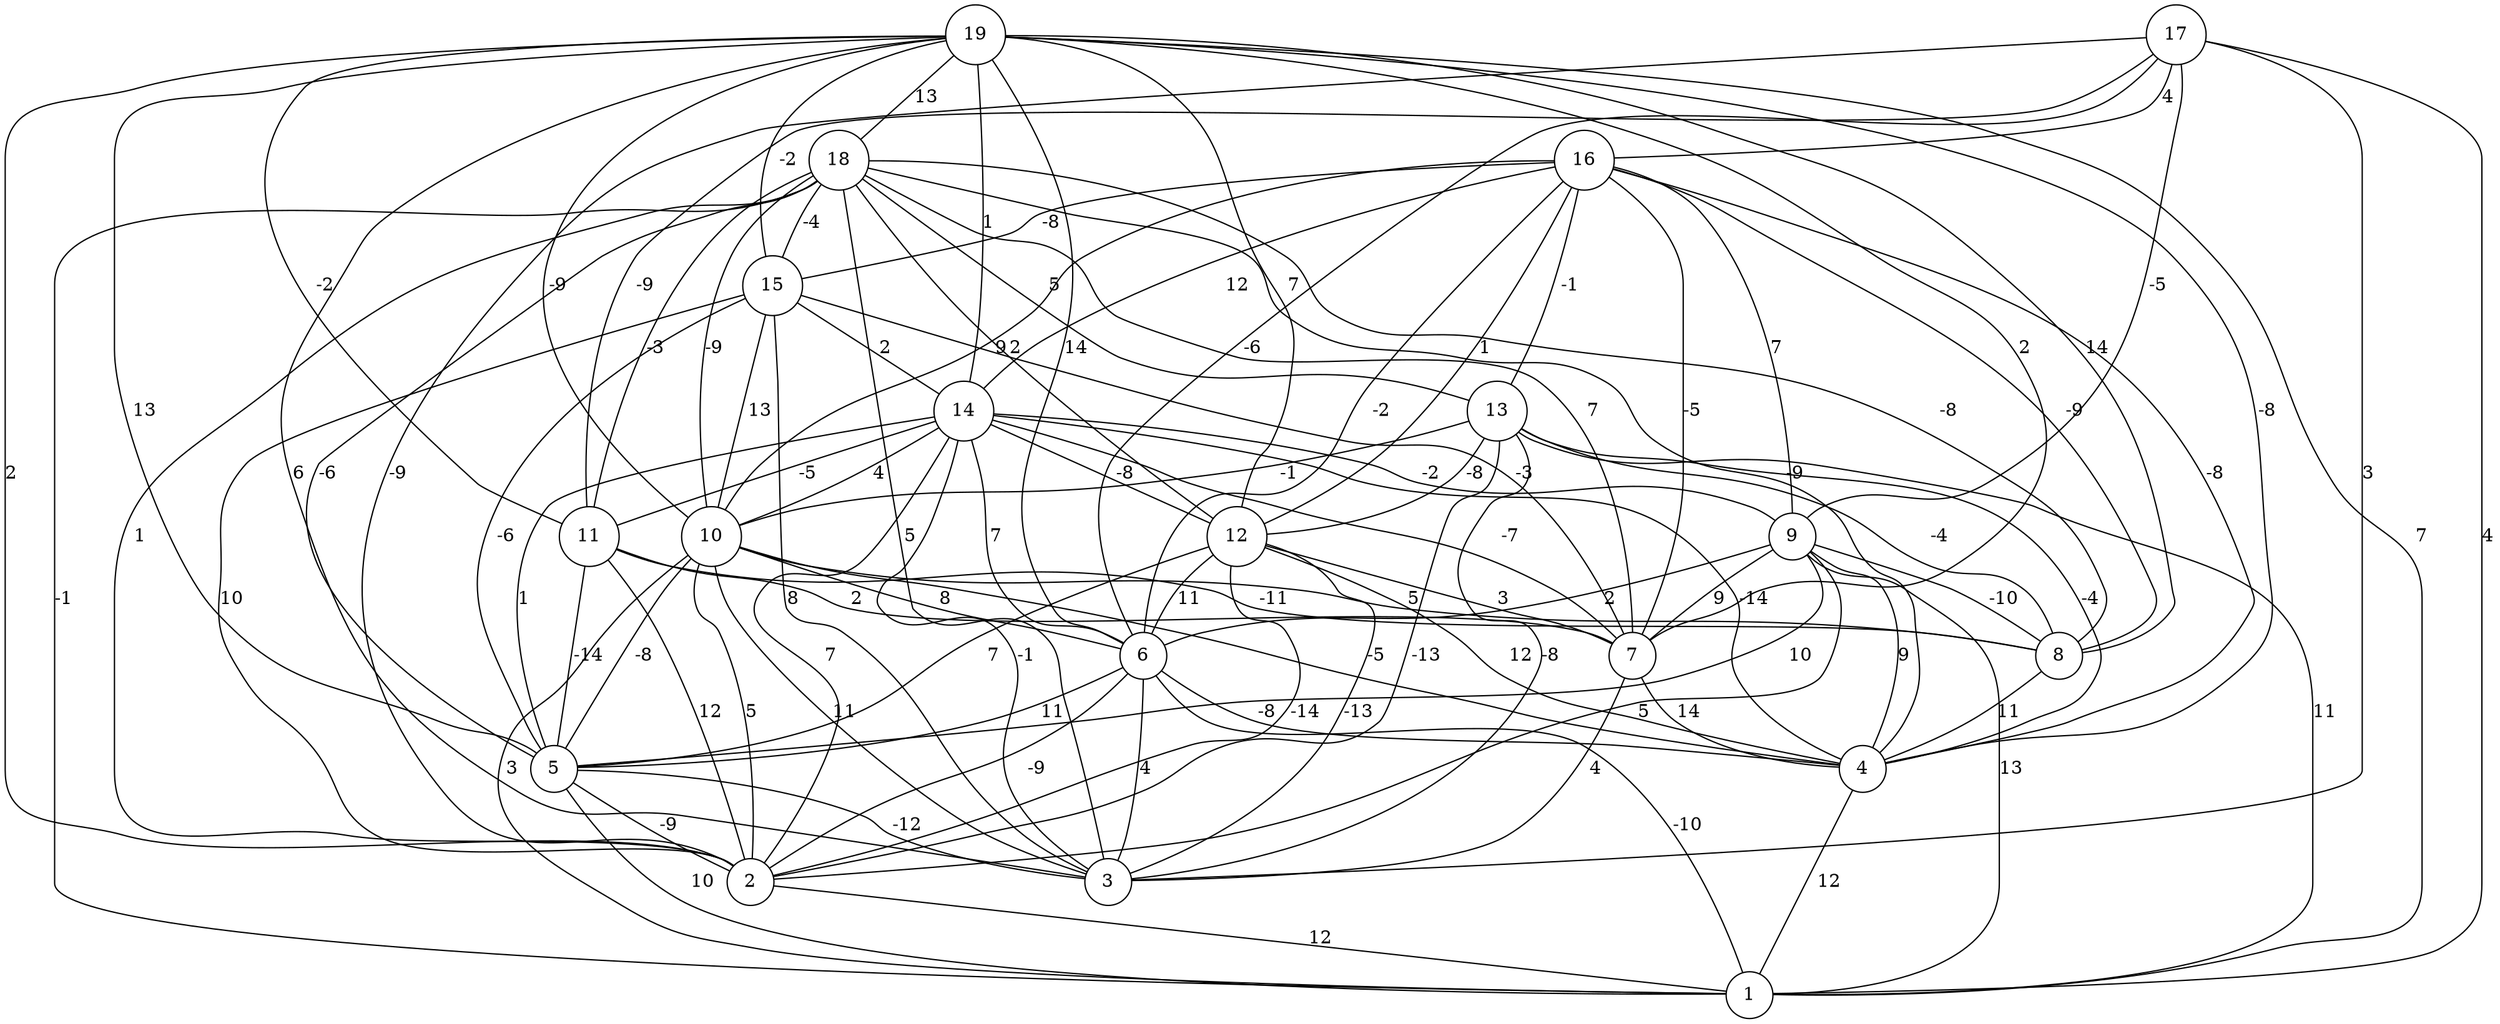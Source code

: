 graph { 
	 fontname="Helvetica,Arial,sans-serif" 
	 node [shape = circle]; 
	 19 -- 1 [label = "7"];
	 19 -- 2 [label = "2"];
	 19 -- 3 [label = "6"];
	 19 -- 4 [label = "-8"];
	 19 -- 5 [label = "13"];
	 19 -- 6 [label = "14"];
	 19 -- 7 [label = "2"];
	 19 -- 8 [label = "14"];
	 19 -- 10 [label = "-9"];
	 19 -- 11 [label = "-2"];
	 19 -- 12 [label = "7"];
	 19 -- 14 [label = "1"];
	 19 -- 15 [label = "-2"];
	 19 -- 18 [label = "13"];
	 18 -- 1 [label = "-1"];
	 18 -- 2 [label = "1"];
	 18 -- 3 [label = "5"];
	 18 -- 4 [label = "-9"];
	 18 -- 5 [label = "-6"];
	 18 -- 7 [label = "7"];
	 18 -- 8 [label = "-8"];
	 18 -- 10 [label = "-9"];
	 18 -- 11 [label = "-3"];
	 18 -- 12 [label = "2"];
	 18 -- 13 [label = "5"];
	 18 -- 15 [label = "-4"];
	 17 -- 1 [label = "4"];
	 17 -- 2 [label = "-9"];
	 17 -- 3 [label = "3"];
	 17 -- 6 [label = "-6"];
	 17 -- 9 [label = "-5"];
	 17 -- 11 [label = "-9"];
	 17 -- 16 [label = "4"];
	 16 -- 4 [label = "-8"];
	 16 -- 6 [label = "-2"];
	 16 -- 7 [label = "-5"];
	 16 -- 8 [label = "-9"];
	 16 -- 9 [label = "7"];
	 16 -- 10 [label = "9"];
	 16 -- 12 [label = "1"];
	 16 -- 13 [label = "-1"];
	 16 -- 14 [label = "12"];
	 16 -- 15 [label = "-8"];
	 15 -- 2 [label = "10"];
	 15 -- 3 [label = "8"];
	 15 -- 5 [label = "-6"];
	 15 -- 7 [label = "-3"];
	 15 -- 10 [label = "13"];
	 15 -- 14 [label = "2"];
	 14 -- 2 [label = "7"];
	 14 -- 3 [label = "-1"];
	 14 -- 4 [label = "-14"];
	 14 -- 5 [label = "1"];
	 14 -- 6 [label = "7"];
	 14 -- 7 [label = "-7"];
	 14 -- 9 [label = "-2"];
	 14 -- 10 [label = "4"];
	 14 -- 11 [label = "-5"];
	 14 -- 12 [label = "-8"];
	 13 -- 1 [label = "11"];
	 13 -- 2 [label = "-13"];
	 13 -- 3 [label = "-8"];
	 13 -- 4 [label = "-4"];
	 13 -- 8 [label = "-4"];
	 13 -- 10 [label = "-1"];
	 13 -- 12 [label = "-8"];
	 12 -- 2 [label = "-14"];
	 12 -- 3 [label = "-13"];
	 12 -- 4 [label = "12"];
	 12 -- 5 [label = "7"];
	 12 -- 6 [label = "11"];
	 12 -- 7 [label = "3"];
	 11 -- 2 [label = "12"];
	 11 -- 5 [label = "-14"];
	 11 -- 7 [label = "2"];
	 11 -- 8 [label = "-11"];
	 10 -- 1 [label = "3"];
	 10 -- 2 [label = "5"];
	 10 -- 3 [label = "11"];
	 10 -- 4 [label = "-5"];
	 10 -- 5 [label = "-8"];
	 10 -- 6 [label = "8"];
	 10 -- 8 [label = "5"];
	 9 -- 1 [label = "13"];
	 9 -- 2 [label = "5"];
	 9 -- 4 [label = "9"];
	 9 -- 5 [label = "10"];
	 9 -- 6 [label = "2"];
	 9 -- 7 [label = "9"];
	 9 -- 8 [label = "-10"];
	 8 -- 4 [label = "11"];
	 7 -- 3 [label = "4"];
	 7 -- 4 [label = "14"];
	 6 -- 1 [label = "-10"];
	 6 -- 2 [label = "-9"];
	 6 -- 3 [label = "4"];
	 6 -- 4 [label = "-8"];
	 6 -- 5 [label = "11"];
	 5 -- 1 [label = "10"];
	 5 -- 2 [label = "-9"];
	 5 -- 3 [label = "-12"];
	 4 -- 1 [label = "12"];
	 2 -- 1 [label = "12"];
	 1;
	 2;
	 3;
	 4;
	 5;
	 6;
	 7;
	 8;
	 9;
	 10;
	 11;
	 12;
	 13;
	 14;
	 15;
	 16;
	 17;
	 18;
	 19;
}
